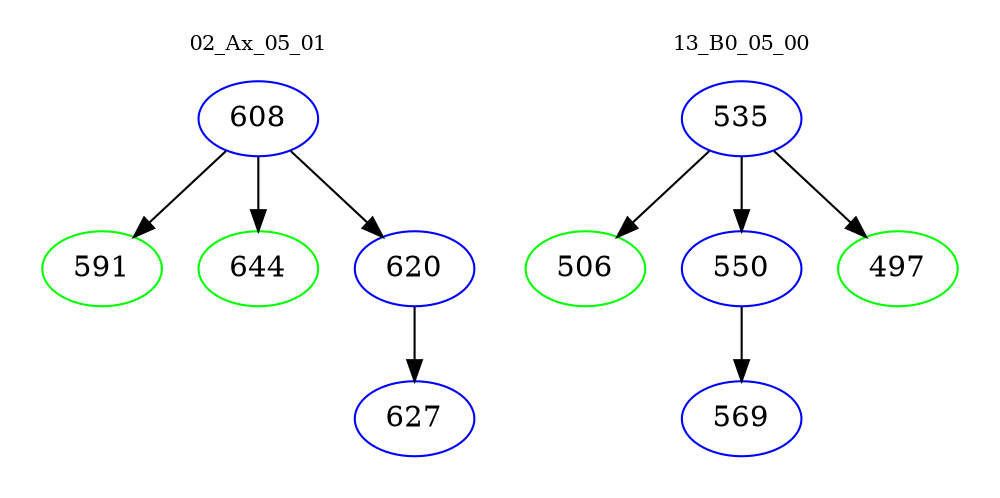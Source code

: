 digraph{
subgraph cluster_0 {
color = white
label = "02_Ax_05_01";
fontsize=10;
T0_608 [label="608", color="blue"]
T0_608 -> T0_591 [color="black"]
T0_591 [label="591", color="green"]
T0_608 -> T0_644 [color="black"]
T0_644 [label="644", color="green"]
T0_608 -> T0_620 [color="black"]
T0_620 [label="620", color="blue"]
T0_620 -> T0_627 [color="black"]
T0_627 [label="627", color="blue"]
}
subgraph cluster_1 {
color = white
label = "13_B0_05_00";
fontsize=10;
T1_535 [label="535", color="blue"]
T1_535 -> T1_506 [color="black"]
T1_506 [label="506", color="green"]
T1_535 -> T1_550 [color="black"]
T1_550 [label="550", color="blue"]
T1_550 -> T1_569 [color="black"]
T1_569 [label="569", color="blue"]
T1_535 -> T1_497 [color="black"]
T1_497 [label="497", color="green"]
}
}
